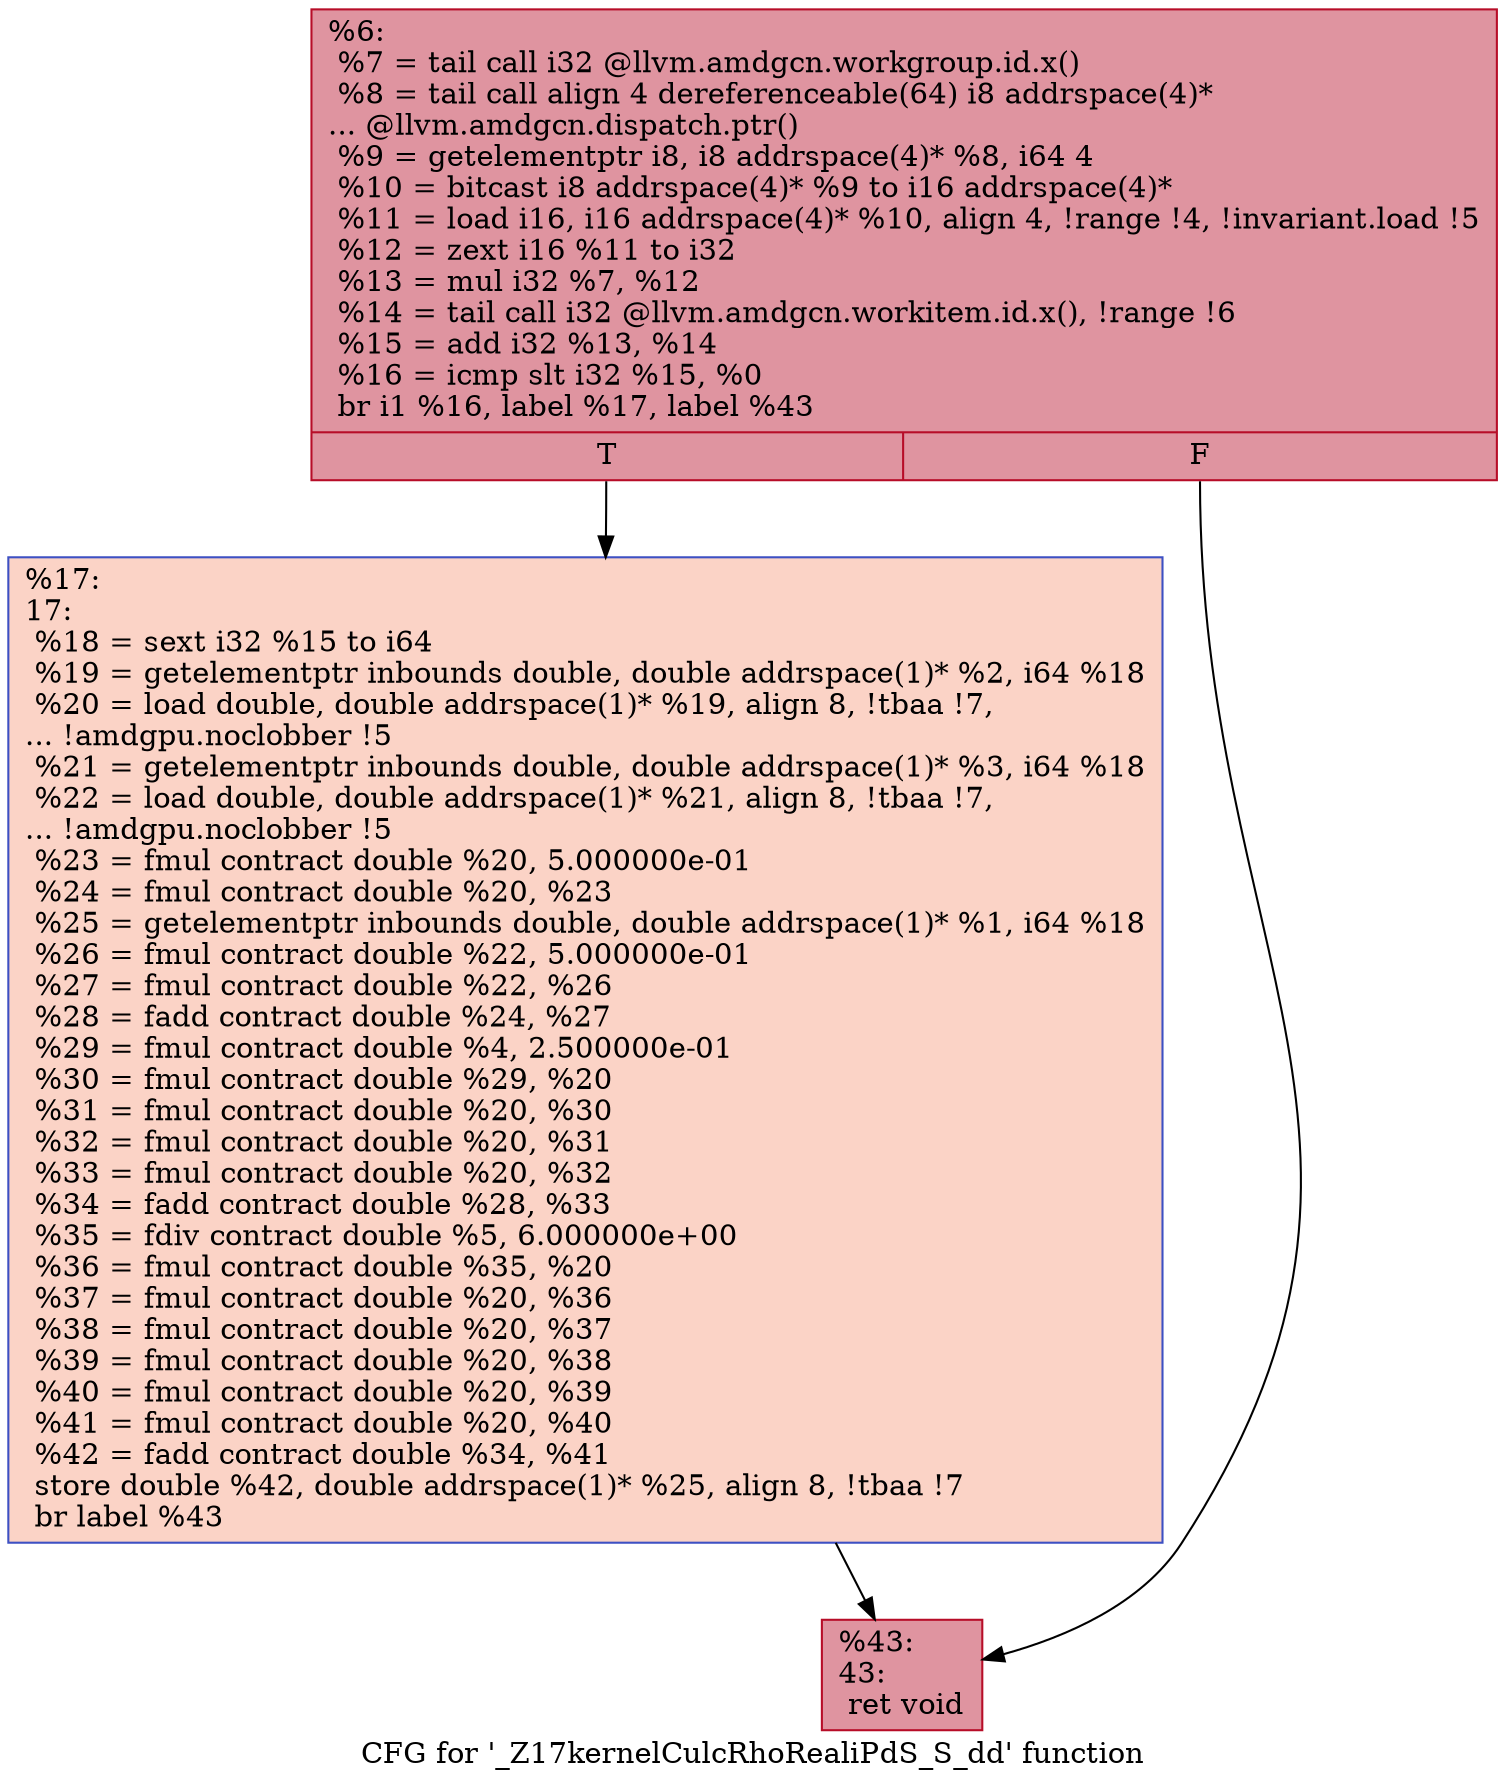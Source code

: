 digraph "CFG for '_Z17kernelCulcRhoRealiPdS_S_dd' function" {
	label="CFG for '_Z17kernelCulcRhoRealiPdS_S_dd' function";

	Node0x63844d0 [shape=record,color="#b70d28ff", style=filled, fillcolor="#b70d2870",label="{%6:\l  %7 = tail call i32 @llvm.amdgcn.workgroup.id.x()\l  %8 = tail call align 4 dereferenceable(64) i8 addrspace(4)*\l... @llvm.amdgcn.dispatch.ptr()\l  %9 = getelementptr i8, i8 addrspace(4)* %8, i64 4\l  %10 = bitcast i8 addrspace(4)* %9 to i16 addrspace(4)*\l  %11 = load i16, i16 addrspace(4)* %10, align 4, !range !4, !invariant.load !5\l  %12 = zext i16 %11 to i32\l  %13 = mul i32 %7, %12\l  %14 = tail call i32 @llvm.amdgcn.workitem.id.x(), !range !6\l  %15 = add i32 %13, %14\l  %16 = icmp slt i32 %15, %0\l  br i1 %16, label %17, label %43\l|{<s0>T|<s1>F}}"];
	Node0x63844d0:s0 -> Node0x63848e0;
	Node0x63844d0:s1 -> Node0x63864b0;
	Node0x63848e0 [shape=record,color="#3d50c3ff", style=filled, fillcolor="#f59c7d70",label="{%17:\l17:                                               \l  %18 = sext i32 %15 to i64\l  %19 = getelementptr inbounds double, double addrspace(1)* %2, i64 %18\l  %20 = load double, double addrspace(1)* %19, align 8, !tbaa !7,\l... !amdgpu.noclobber !5\l  %21 = getelementptr inbounds double, double addrspace(1)* %3, i64 %18\l  %22 = load double, double addrspace(1)* %21, align 8, !tbaa !7,\l... !amdgpu.noclobber !5\l  %23 = fmul contract double %20, 5.000000e-01\l  %24 = fmul contract double %20, %23\l  %25 = getelementptr inbounds double, double addrspace(1)* %1, i64 %18\l  %26 = fmul contract double %22, 5.000000e-01\l  %27 = fmul contract double %22, %26\l  %28 = fadd contract double %24, %27\l  %29 = fmul contract double %4, 2.500000e-01\l  %30 = fmul contract double %29, %20\l  %31 = fmul contract double %20, %30\l  %32 = fmul contract double %20, %31\l  %33 = fmul contract double %20, %32\l  %34 = fadd contract double %28, %33\l  %35 = fdiv contract double %5, 6.000000e+00\l  %36 = fmul contract double %35, %20\l  %37 = fmul contract double %20, %36\l  %38 = fmul contract double %20, %37\l  %39 = fmul contract double %20, %38\l  %40 = fmul contract double %20, %39\l  %41 = fmul contract double %20, %40\l  %42 = fadd contract double %34, %41\l  store double %42, double addrspace(1)* %25, align 8, !tbaa !7\l  br label %43\l}"];
	Node0x63848e0 -> Node0x63864b0;
	Node0x63864b0 [shape=record,color="#b70d28ff", style=filled, fillcolor="#b70d2870",label="{%43:\l43:                                               \l  ret void\l}"];
}
